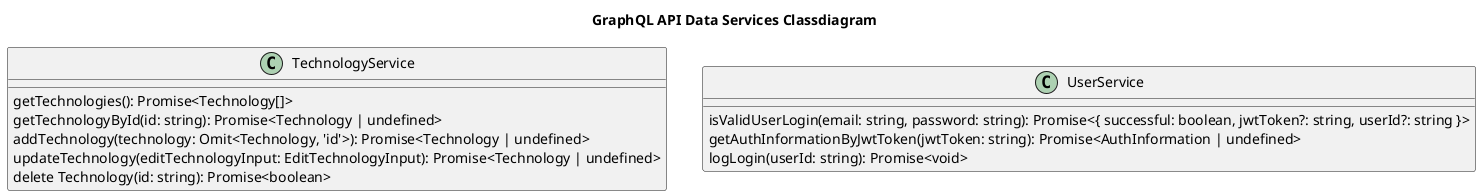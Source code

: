 @startuml
allowmixing

title GraphQL API Data Services Classdiagram

class TechnologyService {
  getTechnologies(): Promise<Technology[]>
  getTechnologyById(id: string): Promise<Technology | undefined>
  addTechnology(technology: Omit<Technology, 'id'>): Promise<Technology | undefined>
  updateTechnology(editTechnologyInput: EditTechnologyInput): Promise<Technology | undefined>
  delete Technology(id: string): Promise<boolean>
}

class UserService {
  isValidUserLogin(email: string, password: string): Promise<{ successful: boolean, jwtToken?: string, userId?: string }>
  getAuthInformationByJwtToken(jwtToken: string): Promise<AuthInformation | undefined>
  logLogin(userId: string): Promise<void>
}

@enduml
